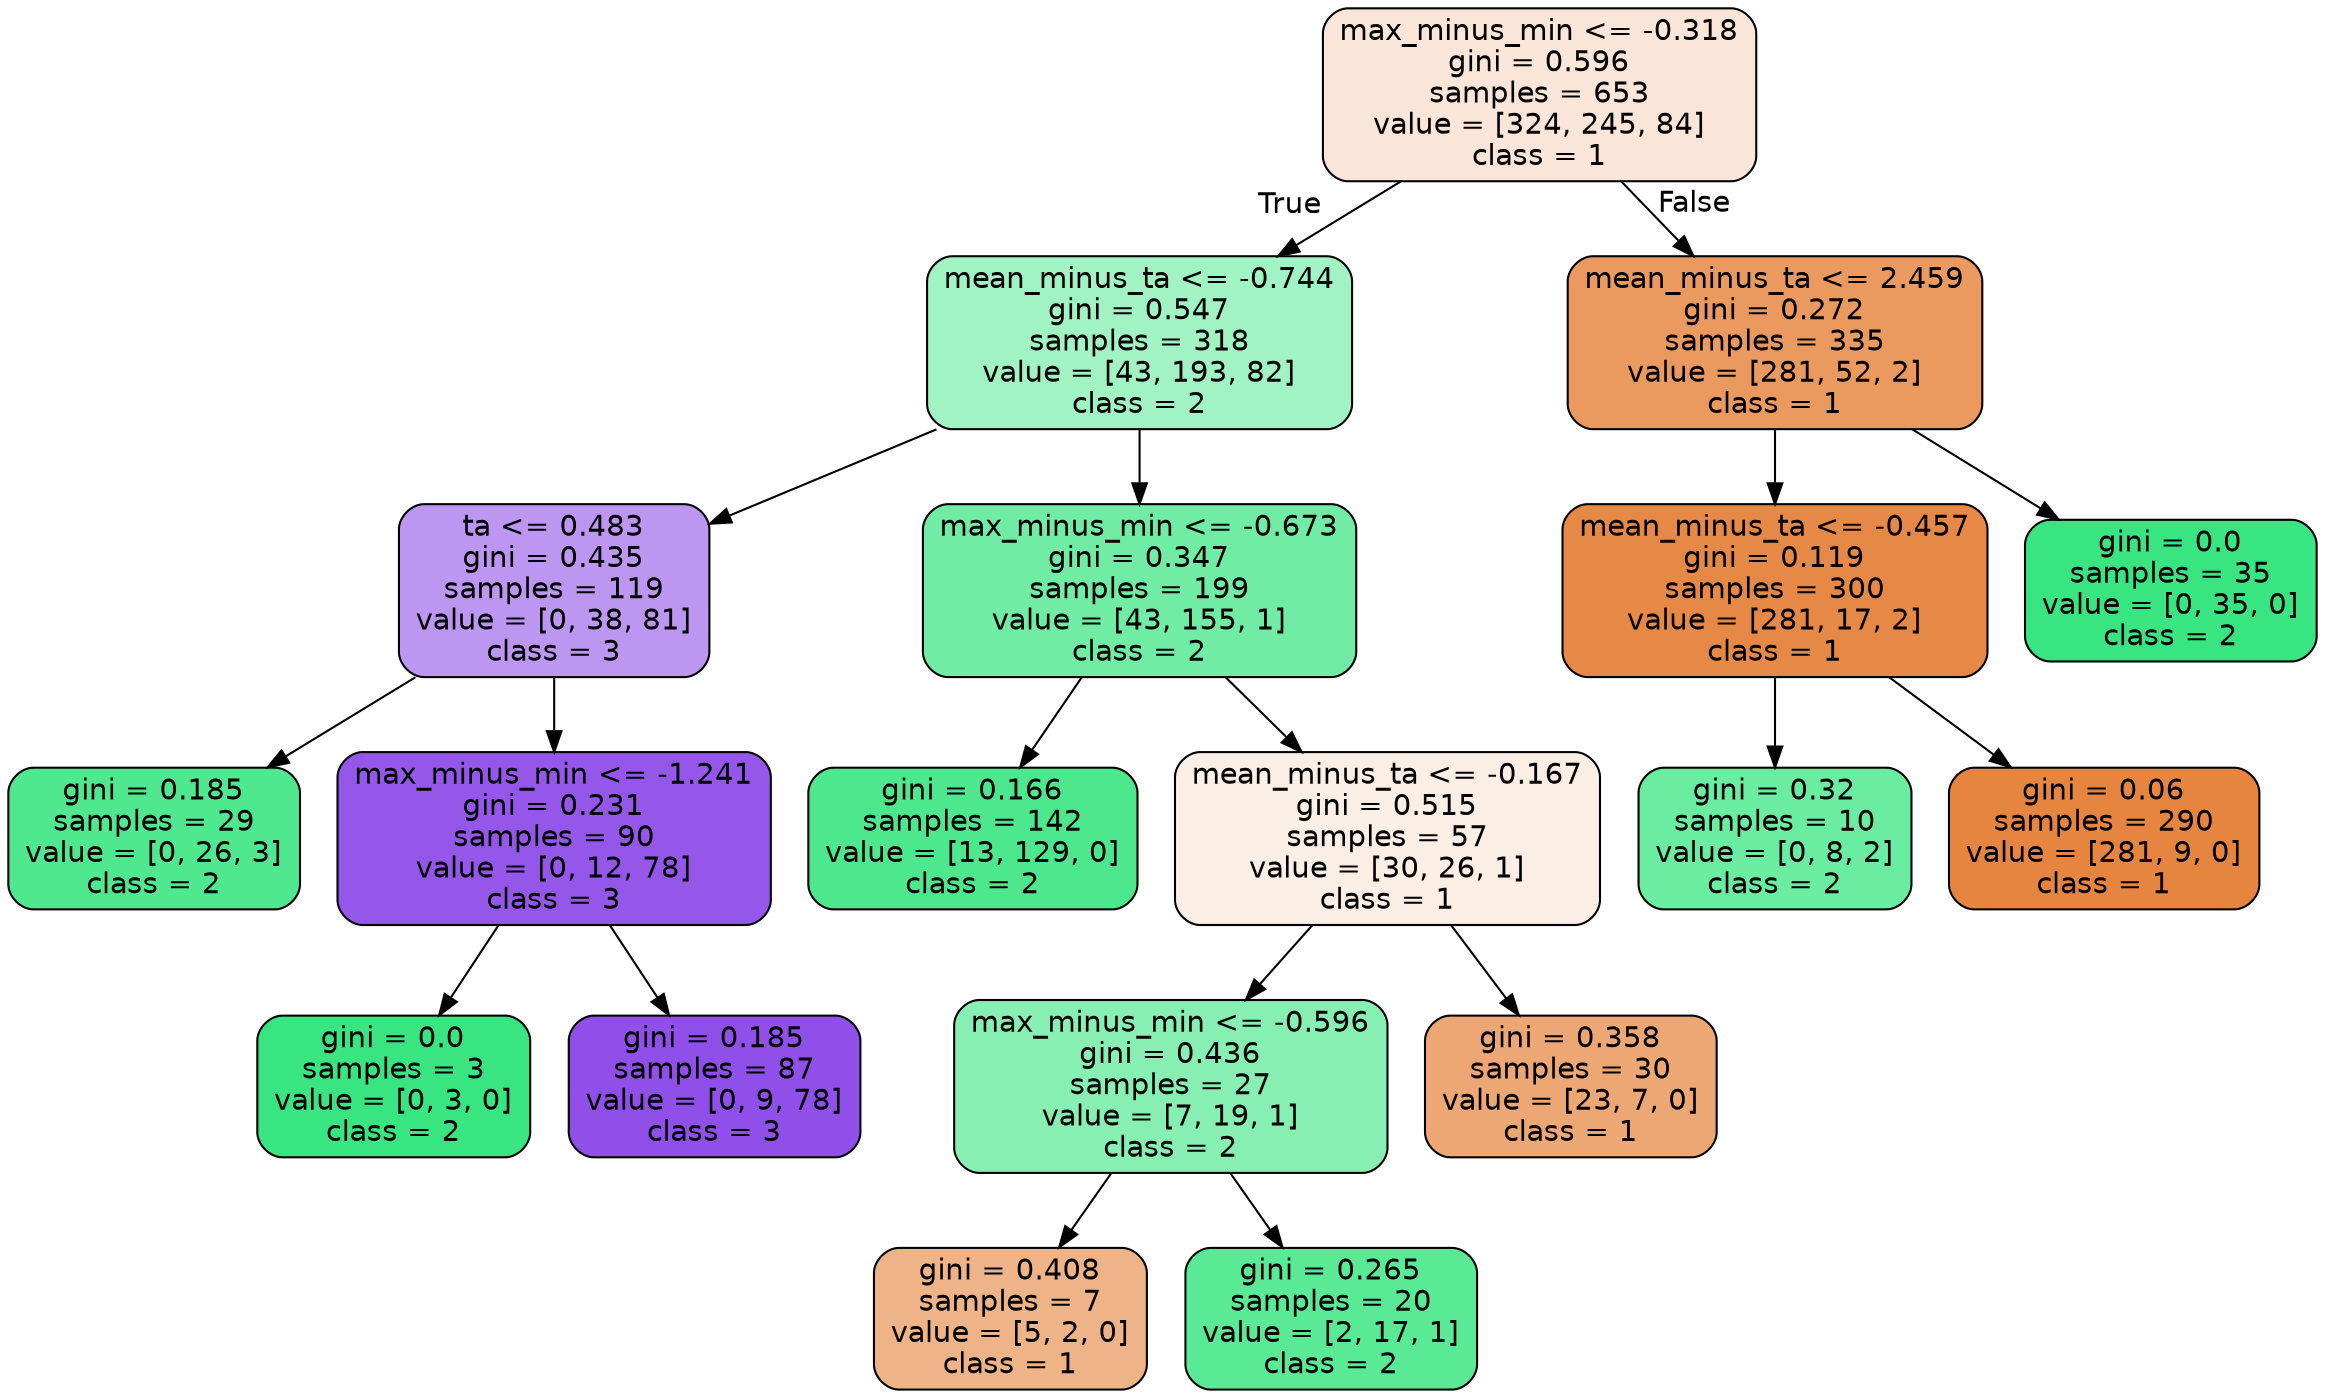 digraph Tree {
node [shape=box, style="filled, rounded", color="black", fontname=helvetica] ;
edge [fontname=helvetica] ;
0 [label="max_minus_min <= -0.318\ngini = 0.596\nsamples = 653\nvalue = [324, 245, 84]\nclass = 1", fillcolor="#e5813931"] ;
1 [label="mean_minus_ta <= -0.744\ngini = 0.547\nsamples = 318\nvalue = [43, 193, 82]\nclass = 2", fillcolor="#39e58178"] ;
0 -> 1 [labeldistance=2.5, labelangle=45, headlabel="True"] ;
5 [label="ta <= 0.483\ngini = 0.435\nsamples = 119\nvalue = [0, 38, 81]\nclass = 3", fillcolor="#8139e587"] ;
1 -> 5 ;
7 [label="gini = 0.185\nsamples = 29\nvalue = [0, 26, 3]\nclass = 2", fillcolor="#39e581e2"] ;
5 -> 7 ;
8 [label="max_minus_min <= -1.241\ngini = 0.231\nsamples = 90\nvalue = [0, 12, 78]\nclass = 3", fillcolor="#8139e5d8"] ;
5 -> 8 ;
15 [label="gini = 0.0\nsamples = 3\nvalue = [0, 3, 0]\nclass = 2", fillcolor="#39e581ff"] ;
8 -> 15 ;
16 [label="gini = 0.185\nsamples = 87\nvalue = [0, 9, 78]\nclass = 3", fillcolor="#8139e5e2"] ;
8 -> 16 ;
6 [label="max_minus_min <= -0.673\ngini = 0.347\nsamples = 199\nvalue = [43, 155, 1]\nclass = 2", fillcolor="#39e581b7"] ;
1 -> 6 ;
9 [label="gini = 0.166\nsamples = 142\nvalue = [13, 129, 0]\nclass = 2", fillcolor="#39e581e5"] ;
6 -> 9 ;
10 [label="mean_minus_ta <= -0.167\ngini = 0.515\nsamples = 57\nvalue = [30, 26, 1]\nclass = 1", fillcolor="#e5813921"] ;
6 -> 10 ;
13 [label="max_minus_min <= -0.596\ngini = 0.436\nsamples = 27\nvalue = [7, 19, 1]\nclass = 2", fillcolor="#39e58199"] ;
10 -> 13 ;
17 [label="gini = 0.408\nsamples = 7\nvalue = [5, 2, 0]\nclass = 1", fillcolor="#e5813999"] ;
13 -> 17 ;
18 [label="gini = 0.265\nsamples = 20\nvalue = [2, 17, 1]\nclass = 2", fillcolor="#39e581d4"] ;
13 -> 18 ;
14 [label="gini = 0.358\nsamples = 30\nvalue = [23, 7, 0]\nclass = 1", fillcolor="#e58139b1"] ;
10 -> 14 ;
2 [label="mean_minus_ta <= 2.459\ngini = 0.272\nsamples = 335\nvalue = [281, 52, 2]\nclass = 1", fillcolor="#e58139ce"] ;
0 -> 2 [labeldistance=2.5, labelangle=-45, headlabel="False"] ;
3 [label="mean_minus_ta <= -0.457\ngini = 0.119\nsamples = 300\nvalue = [281, 17, 2]\nclass = 1", fillcolor="#e58139ee"] ;
2 -> 3 ;
11 [label="gini = 0.32\nsamples = 10\nvalue = [0, 8, 2]\nclass = 2", fillcolor="#39e581bf"] ;
3 -> 11 ;
12 [label="gini = 0.06\nsamples = 290\nvalue = [281, 9, 0]\nclass = 1", fillcolor="#e58139f7"] ;
3 -> 12 ;
4 [label="gini = 0.0\nsamples = 35\nvalue = [0, 35, 0]\nclass = 2", fillcolor="#39e581ff"] ;
2 -> 4 ;
}